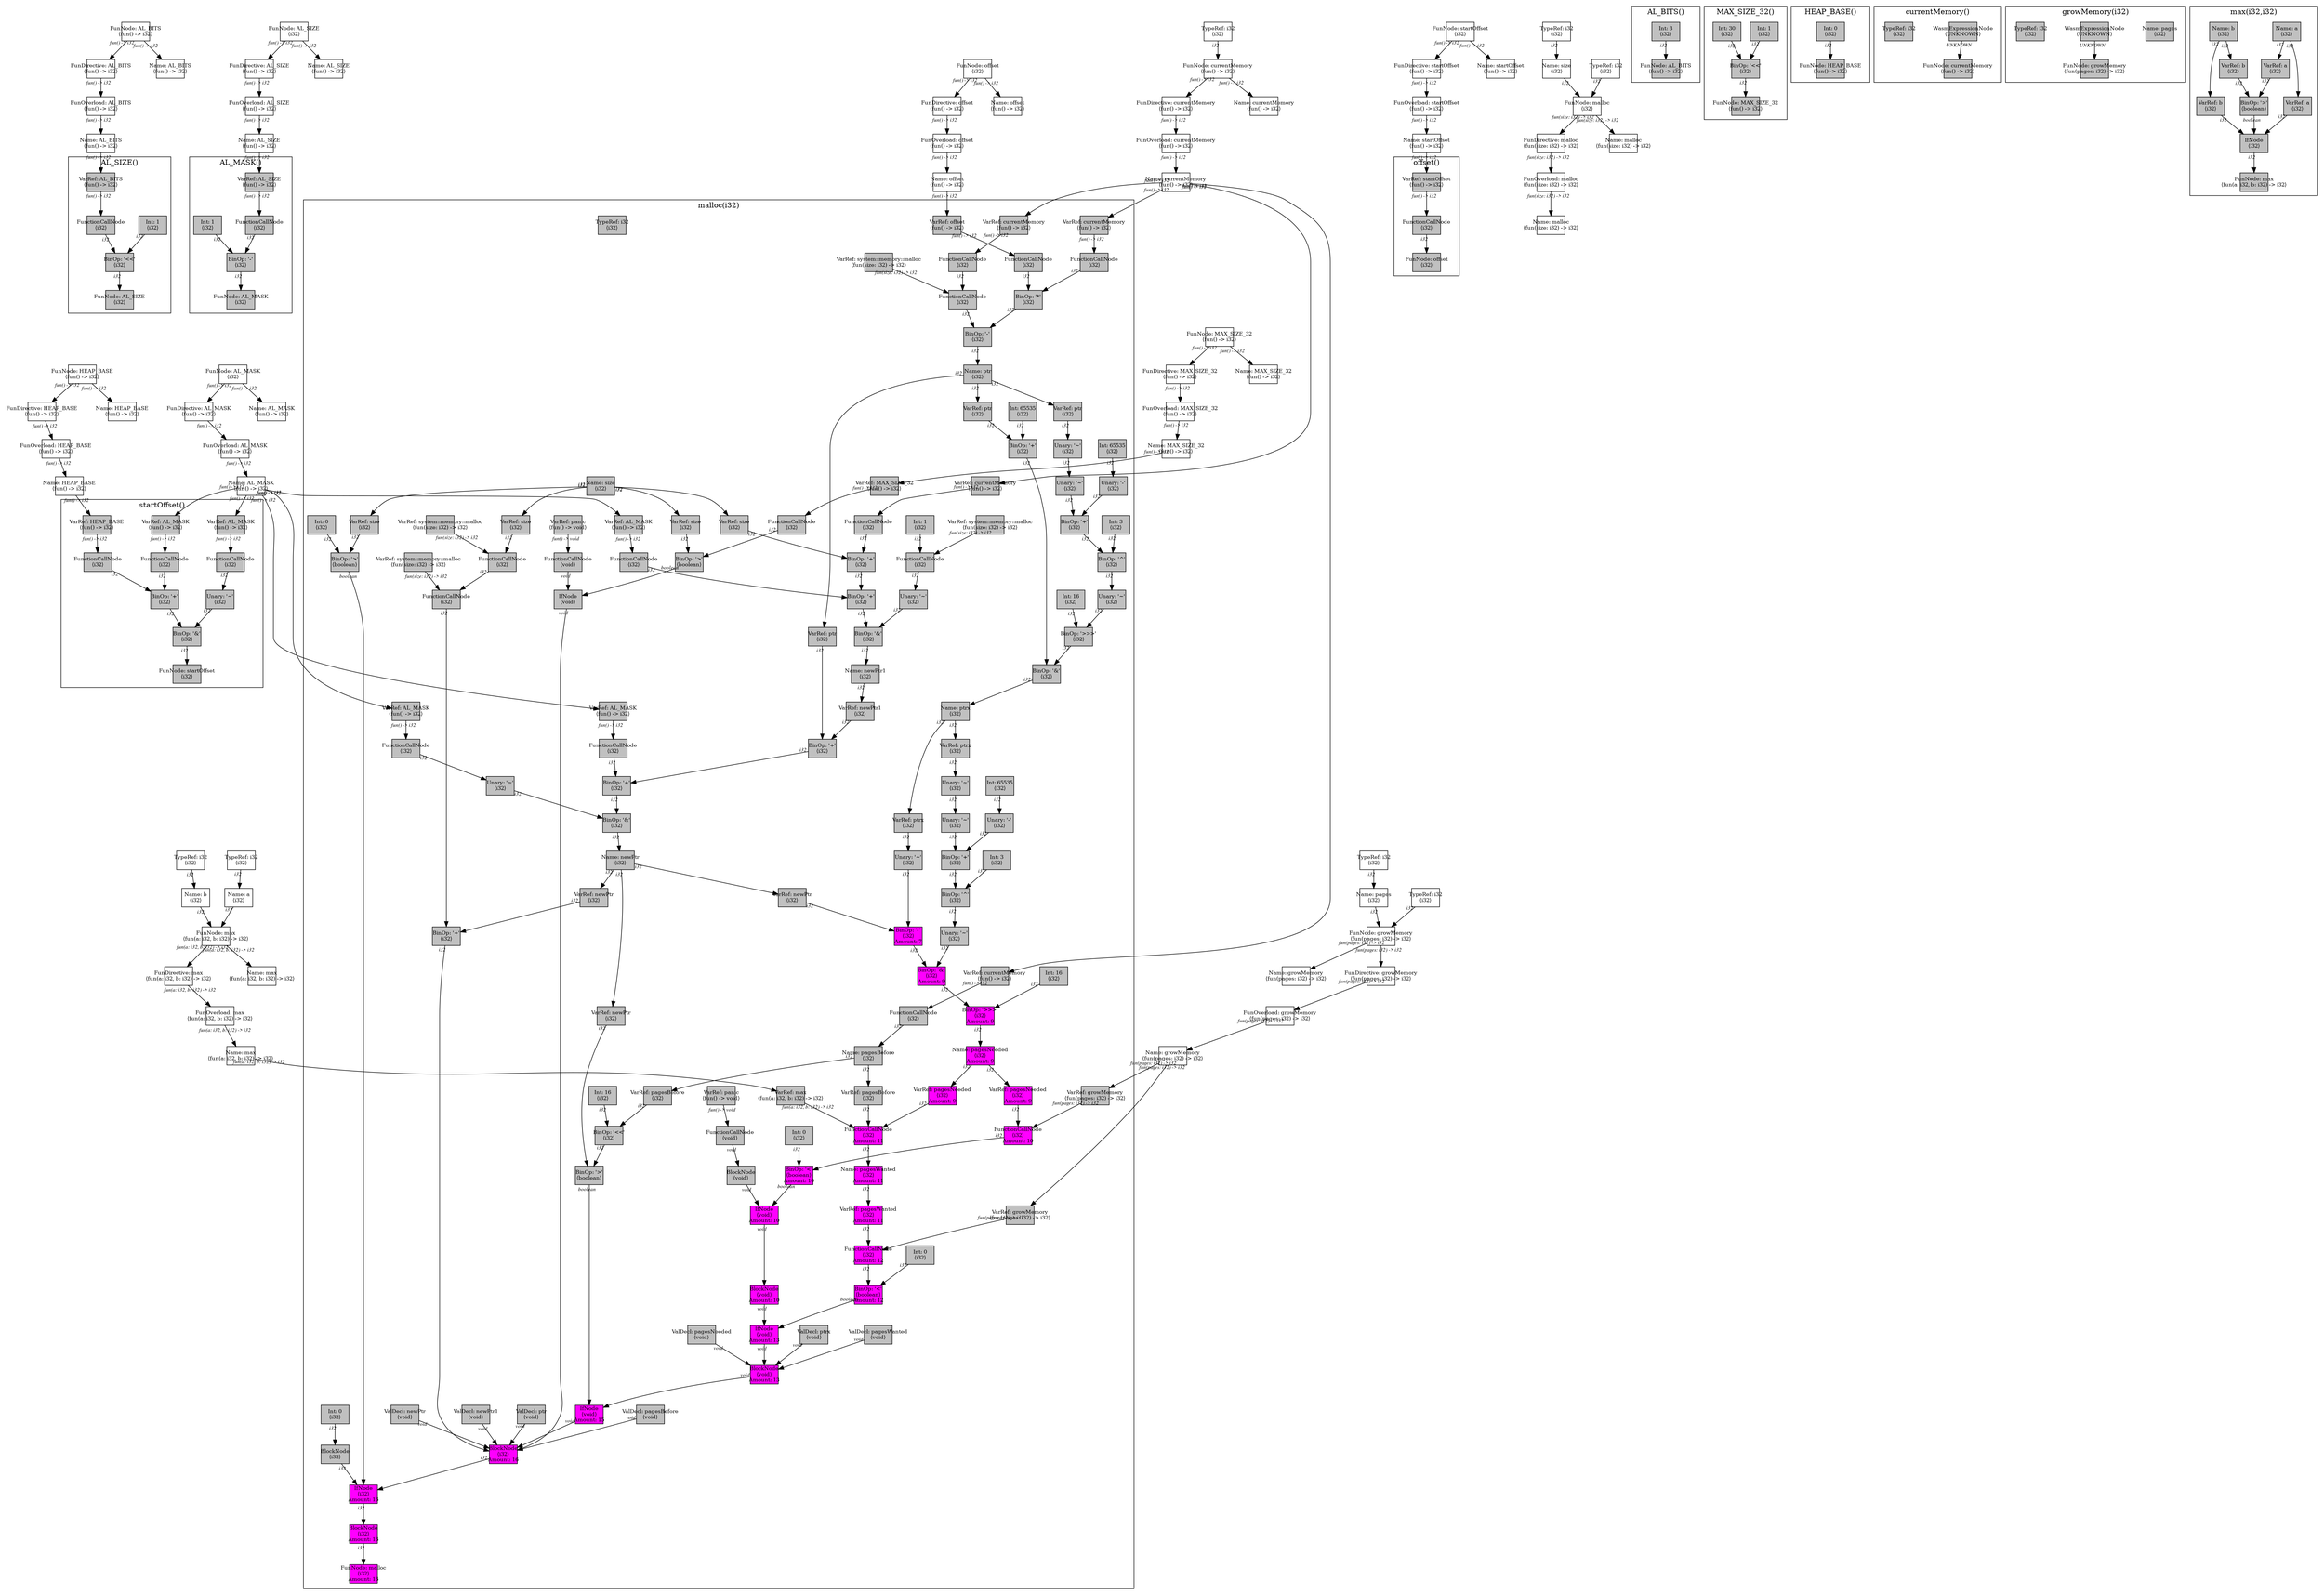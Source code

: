 digraph Document {
  node [shape=box,fixedsize=shape fontsize=10]
  1 [label="FunOverload: AL_BITS\n⟨fun() -> i32⟩", fillcolor=grey];
  2 [label="FunDirective: AL_BITS\n⟨fun() -> i32⟩", fillcolor=grey];
  3 [label="FunNode: AL_BITS\n⟨fun() -> i32⟩", fillcolor=grey];
  4 [label="Name: AL_BITS\n⟨fun() -> i32⟩", fillcolor=grey];
  5 [label="Name: AL_BITS\n⟨fun() -> i32⟩", fillcolor=grey];
  6 [label="FunOverload: AL_SIZE\n⟨fun() -> i32⟩", fillcolor=grey];
  7 [label="FunDirective: AL_SIZE\n⟨fun() -> i32⟩", fillcolor=grey];
  8 [label="FunNode: AL_SIZE\n⟨i32⟩", fillcolor=grey];
  9 [label="Name: AL_SIZE\n⟨fun() -> i32⟩", fillcolor=grey];
  10 [label="Name: AL_SIZE\n⟨fun() -> i32⟩", fillcolor=grey];
  11 [label="FunOverload: AL_MASK\n⟨fun() -> i32⟩", fillcolor=grey];
  12 [label="FunDirective: AL_MASK\n⟨fun() -> i32⟩", fillcolor=grey];
  13 [label="FunNode: AL_MASK\n⟨i32⟩", fillcolor=grey];
  14 [label="Name: AL_MASK\n⟨fun() -> i32⟩", fillcolor=grey];
  15 [label="Name: AL_MASK\n⟨fun() -> i32⟩", fillcolor=grey];
  16 [label="FunOverload: MAX_SIZE_32\n⟨fun() -> i32⟩", fillcolor=grey];
  17 [label="FunDirective: MAX_SIZE_32\n⟨fun() -> i32⟩", fillcolor=grey];
  18 [label="FunNode: MAX_SIZE_32\n⟨fun() -> i32⟩", fillcolor=grey];
  19 [label="Name: MAX_SIZE_32\n⟨fun() -> i32⟩", fillcolor=grey];
  20 [label="Name: MAX_SIZE_32\n⟨fun() -> i32⟩", fillcolor=grey];
  21 [label="FunOverload: HEAP_BASE\n⟨fun() -> i32⟩", fillcolor=grey];
  22 [label="FunDirective: HEAP_BASE\n⟨fun() -> i32⟩", fillcolor=grey];
  23 [label="FunNode: HEAP_BASE\n⟨fun() -> i32⟩", fillcolor=grey];
  24 [label="Name: HEAP_BASE\n⟨fun() -> i32⟩", fillcolor=grey];
  25 [label="Name: HEAP_BASE\n⟨fun() -> i32⟩", fillcolor=grey];
  26 [label="FunOverload: startOffset\n⟨fun() -> i32⟩", fillcolor=grey];
  27 [label="FunDirective: startOffset\n⟨fun() -> i32⟩", fillcolor=grey];
  28 [label="FunNode: startOffset\n⟨i32⟩", fillcolor=grey];
  29 [label="Name: startOffset\n⟨fun() -> i32⟩", fillcolor=grey];
  30 [label="Name: startOffset\n⟨fun() -> i32⟩", fillcolor=grey];
  31 [label="FunOverload: offset\n⟨fun() -> i32⟩", fillcolor=grey];
  32 [label="FunDirective: offset\n⟨fun() -> i32⟩", fillcolor=grey];
  33 [label="FunNode: offset\n⟨i32⟩", fillcolor=grey];
  34 [label="Name: offset\n⟨fun() -> i32⟩", fillcolor=grey];
  35 [label="Name: offset\n⟨fun() -> i32⟩", fillcolor=grey];
  36 [label="FunOverload: max\n⟨fun(a: i32, b: i32) -> i32⟩", fillcolor=grey];
  37 [label="FunDirective: max\n⟨fun(a: i32, b: i32) -> i32⟩", fillcolor=grey];
  38 [label="FunNode: max\n⟨fun(a: i32, b: i32) -> i32⟩", fillcolor=grey];
  39 [label="TypeRef: i32\n⟨i32⟩", fillcolor=grey];
  40 [label="Name: a\n⟨i32⟩", fillcolor=grey];
  41 [label="TypeRef: i32\n⟨i32⟩", fillcolor=grey];
  42 [label="Name: b\n⟨i32⟩", fillcolor=grey];
  43 [label="Name: max\n⟨fun(a: i32, b: i32) -> i32⟩", fillcolor=grey];
  44 [label="Name: max\n⟨fun(a: i32, b: i32) -> i32⟩", fillcolor=grey];
  45 [label="FunOverload: currentMemory\n⟨fun() -> i32⟩", fillcolor=grey];
  46 [label="FunDirective: currentMemory\n⟨fun() -> i32⟩", fillcolor=grey];
  47 [label="FunNode: currentMemory\n⟨fun() -> i32⟩", fillcolor=grey];
  48 [label="TypeRef: i32\n⟨i32⟩", fillcolor=grey];
  49 [label="Name: currentMemory\n⟨fun() -> i32⟩", fillcolor=grey];
  50 [label="Name: currentMemory\n⟨fun() -> i32⟩", fillcolor=grey];
  51 [label="FunOverload: growMemory\n⟨fun(pages: i32) -> i32⟩", fillcolor=grey];
  52 [label="FunDirective: growMemory\n⟨fun(pages: i32) -> i32⟩", fillcolor=grey];
  53 [label="FunNode: growMemory\n⟨fun(pages: i32) -> i32⟩", fillcolor=grey];
  54 [label="TypeRef: i32\n⟨i32⟩", fillcolor=grey];
  55 [label="Name: pages\n⟨i32⟩", fillcolor=grey];
  56 [label="TypeRef: i32\n⟨i32⟩", fillcolor=grey];
  57 [label="Name: growMemory\n⟨fun(pages: i32) -> i32⟩", fillcolor=grey];
  58 [label="Name: growMemory\n⟨fun(pages: i32) -> i32⟩", fillcolor=grey];
  59 [label="FunOverload: malloc\n⟨fun(size: i32) -> i32⟩", fillcolor=grey];
  60 [label="FunDirective: malloc\n⟨fun(size: i32) -> i32⟩", fillcolor=grey];
  61 [label="FunNode: malloc\n⟨i32⟩", fillcolor=grey];
  62 [label="TypeRef: i32\n⟨i32⟩", fillcolor=grey];
  63 [label="Name: size\n⟨i32⟩", fillcolor=grey];
  64 [label="TypeRef: i32\n⟨i32⟩", fillcolor=grey];
  65 [label="Name: malloc\n⟨fun(size: i32) -> i32⟩", fillcolor=grey];
  66 [label="Name: malloc\n⟨fun(size: i32) -> i32⟩", fillcolor=grey];
  subgraph cluster0 {
    node [style=filled, fillcolor=grey];
    67 [label="Int: 3\n⟨i32⟩", fillcolor=grey];
    68 [label="FunNode: AL_BITS\n⟨fun() -> i32⟩", fillcolor=grey];
    67 -> 68[taillabel="i32" labeldistance="1" fontname="times  italic" fontsize = 10 color="black" ];
  label = "AL_BITS()";
}
  subgraph cluster1 {
    node [style=filled, fillcolor=grey];
    69 [label="BinOp: '<<'\n⟨i32⟩", fillcolor=grey];
    70 [label="Int: 1\n⟨i32⟩", fillcolor=grey];
    71 [label="FunctionCallNode\n⟨i32⟩", fillcolor=grey];
    72 [label="VarRef: AL_BITS\n⟨fun() -> i32⟩", fillcolor=grey];
    73 [label="FunNode: AL_SIZE\n⟨i32⟩", fillcolor=grey];
    69 -> 73[taillabel="i32" labeldistance="1" fontname="times  italic" fontsize = 10 color="black" ];
    70 -> 69[taillabel="i32" labeldistance="1" fontname="times  italic" fontsize = 10 color="black" ];
    71 -> 69[taillabel="i32" labeldistance="1" fontname="times  italic" fontsize = 10 color="black" ];
    72 -> 71[taillabel="fun() -> i32" labeldistance="1" fontname="times  italic" fontsize = 10 color="black" ];
  label = "AL_SIZE()";
}
  subgraph cluster2 {
    node [style=filled, fillcolor=grey];
    74 [label="BinOp: '-'\n⟨i32⟩", fillcolor=grey];
    75 [label="FunctionCallNode\n⟨i32⟩", fillcolor=grey];
    76 [label="VarRef: AL_SIZE\n⟨fun() -> i32⟩", fillcolor=grey];
    77 [label="Int: 1\n⟨i32⟩", fillcolor=grey];
    78 [label="FunNode: AL_MASK\n⟨i32⟩", fillcolor=grey];
    74 -> 78[taillabel="i32" labeldistance="1" fontname="times  italic" fontsize = 10 color="black" ];
    75 -> 74[taillabel="i32" labeldistance="1" fontname="times  italic" fontsize = 10 color="black" ];
    76 -> 75[taillabel="fun() -> i32" labeldistance="1" fontname="times  italic" fontsize = 10 color="black" ];
    77 -> 74[taillabel="i32" labeldistance="1" fontname="times  italic" fontsize = 10 color="black" ];
  label = "AL_MASK()";
}
  subgraph cluster3 {
    node [style=filled, fillcolor=grey];
    79 [label="BinOp: '<<'\n⟨i32⟩", fillcolor=grey];
    80 [label="Int: 1\n⟨i32⟩", fillcolor=grey];
    81 [label="Int: 30\n⟨i32⟩", fillcolor=grey];
    82 [label="FunNode: MAX_SIZE_32\n⟨fun() -> i32⟩", fillcolor=grey];
    79 -> 82[taillabel="i32" labeldistance="1" fontname="times  italic" fontsize = 10 color="black" ];
    80 -> 79[taillabel="i32" labeldistance="1" fontname="times  italic" fontsize = 10 color="black" ];
    81 -> 79[taillabel="i32" labeldistance="1" fontname="times  italic" fontsize = 10 color="black" ];
  label = "MAX_SIZE_32()";
}
  subgraph cluster4 {
    node [style=filled, fillcolor=grey];
    83 [label="Int: 0\n⟨i32⟩", fillcolor=grey];
    84 [label="FunNode: HEAP_BASE\n⟨fun() -> i32⟩", fillcolor=grey];
    83 -> 84[taillabel="i32" labeldistance="1" fontname="times  italic" fontsize = 10 color="black" ];
  label = "HEAP_BASE()";
}
  subgraph cluster5 {
    node [style=filled, fillcolor=grey];
    85 [label="BinOp: '&'\n⟨i32⟩", fillcolor=grey];
    86 [label="BinOp: '+'\n⟨i32⟩", fillcolor=grey];
    87 [label="FunctionCallNode\n⟨i32⟩", fillcolor=grey];
    88 [label="VarRef: HEAP_BASE\n⟨fun() -> i32⟩", fillcolor=grey];
    89 [label="FunctionCallNode\n⟨i32⟩", fillcolor=grey];
    90 [label="VarRef: AL_MASK\n⟨fun() -> i32⟩", fillcolor=grey];
    91 [label="Unary: '~'\n⟨i32⟩", fillcolor=grey];
    92 [label="FunctionCallNode\n⟨i32⟩", fillcolor=grey];
    93 [label="VarRef: AL_MASK\n⟨fun() -> i32⟩", fillcolor=grey];
    94 [label="FunNode: startOffset\n⟨i32⟩", fillcolor=grey];
    85 -> 94[taillabel="i32" labeldistance="1" fontname="times  italic" fontsize = 10 color="black" ];
    86 -> 85[taillabel="i32" labeldistance="1" fontname="times  italic" fontsize = 10 color="black" ];
    87 -> 86[taillabel="i32" labeldistance="1" fontname="times  italic" fontsize = 10 color="black" ];
    88 -> 87[taillabel="fun() -> i32" labeldistance="1" fontname="times  italic" fontsize = 10 color="black" ];
    89 -> 86[taillabel="i32" labeldistance="1" fontname="times  italic" fontsize = 10 color="black" ];
    90 -> 89[taillabel="fun() -> i32" labeldistance="1" fontname="times  italic" fontsize = 10 color="black" ];
    91 -> 85[taillabel="i32" labeldistance="1" fontname="times  italic" fontsize = 10 color="black" ];
    92 -> 91[taillabel="i32" labeldistance="1" fontname="times  italic" fontsize = 10 color="black" ];
    93 -> 92[taillabel="fun() -> i32" labeldistance="1" fontname="times  italic" fontsize = 10 color="black" ];
  label = "startOffset()";
}
  subgraph cluster6 {
    node [style=filled, fillcolor=grey];
    95 [label="FunctionCallNode\n⟨i32⟩", fillcolor=grey];
    96 [label="VarRef: startOffset\n⟨fun() -> i32⟩", fillcolor=grey];
    97 [label="FunNode: offset\n⟨i32⟩", fillcolor=grey];
    95 -> 97[taillabel="i32" labeldistance="1" fontname="times  italic" fontsize = 10 color="black" ];
    96 -> 95[taillabel="fun() -> i32" labeldistance="1" fontname="times  italic" fontsize = 10 color="black" ];
  label = "offset()";
}
  subgraph cluster7 {
    node [style=filled, fillcolor=grey];
    98 [label="WasmExpressionNode\n⟨UNKNOWN⟩", fillcolor=grey];
    99 [label="FunNode: currentMemory\n⟨fun() -> i32⟩", fillcolor=grey];
    100 [label="TypeRef: i32\n⟨i32⟩", fillcolor=grey];
    98 -> 99[taillabel="UNKNOWN" labeldistance="1" fontname="times  italic" fontsize = 10 color="black" ];
  label = "currentMemory()";
}
  subgraph cluster8 {
    node [style=filled, fillcolor=grey];
    101 [label="Name: pages\n⟨i32⟩", fillcolor=grey];
    102 [label="WasmExpressionNode\n⟨UNKNOWN⟩", fillcolor=grey];
    103 [label="FunNode: growMemory\n⟨fun(pages: i32) -> i32⟩", fillcolor=grey];
    104 [label="TypeRef: i32\n⟨i32⟩", fillcolor=grey];
    102 -> 103[taillabel="UNKNOWN" labeldistance="1" fontname="times  italic" fontsize = 10 color="black" ];
  label = "growMemory(i32)";
}
  subgraph cluster9 {
    node [style=filled, fillcolor=grey];
    105 [label="Name: size\n⟨i32⟩", fillcolor=grey];
    106 [label="BlockNode\n⟨i32⟩
Amount: 16", fillcolor=magenta];
    107 [label="IfNode\n⟨i32⟩
Amount: 16", fillcolor=magenta];
    108 [label="BlockNode\n⟨i32⟩
Amount: 16", fillcolor=magenta];
    109 [label="IfNode\n⟨void⟩", fillcolor=grey];
    110 [label="FunctionCallNode\n⟨void⟩", fillcolor=grey];
    111 [label="VarRef: panic\n⟨fun() -> void⟩", fillcolor=grey];
    112 [label="BinOp: '>'\n⟨boolean⟩", fillcolor=grey];
    113 [label="VarRef: size\n⟨i32⟩", fillcolor=grey];
    114 [label="FunctionCallNode\n⟨i32⟩", fillcolor=grey];
    115 [label="VarRef: MAX_SIZE_32\n⟨fun() -> i32⟩", fillcolor=grey];
    116 [label="ValDecl: ptr\n⟨void⟩", fillcolor=grey];
    117 [label="Name: ptr\n⟨i32⟩", fillcolor=grey];
    118 [label="BinOp: '-'\n⟨i32⟩", fillcolor=grey];
    119 [label="BinOp: '*'\n⟨i32⟩", fillcolor=grey];
    120 [label="FunctionCallNode\n⟨i32⟩", fillcolor=grey];
    121 [label="VarRef: offset\n⟨fun() -> i32⟩", fillcolor=grey];
    122 [label="FunctionCallNode\n⟨i32⟩", fillcolor=grey];
    123 [label="VarRef: currentMemory\n⟨fun() -> i32⟩", fillcolor=grey];
    124 [label="FunctionCallNode\n⟨i32⟩", fillcolor=grey];
    125 [label="VarRef: system::memory::malloc\n⟨fun(size: i32) -> i32⟩", fillcolor=grey];
    126 [label="FunctionCallNode\n⟨i32⟩", fillcolor=grey];
    127 [label="VarRef: currentMemory\n⟨fun() -> i32⟩", fillcolor=grey];
    128 [label="ValDecl: newPtr1\n⟨void⟩", fillcolor=grey];
    129 [label="Name: newPtr1\n⟨i32⟩", fillcolor=grey];
    130 [label="BinOp: '&'\n⟨i32⟩", fillcolor=grey];
    131 [label="BinOp: '+'\n⟨i32⟩", fillcolor=grey];
    132 [label="BinOp: '+'\n⟨i32⟩", fillcolor=grey];
    133 [label="FunctionCallNode\n⟨i32⟩", fillcolor=grey];
    134 [label="VarRef: currentMemory\n⟨fun() -> i32⟩", fillcolor=grey];
    135 [label="VarRef: size\n⟨i32⟩", fillcolor=grey];
    136 [label="FunctionCallNode\n⟨i32⟩", fillcolor=grey];
    137 [label="VarRef: AL_MASK\n⟨fun() -> i32⟩", fillcolor=grey];
    138 [label="Unary: '~'\n⟨i32⟩", fillcolor=grey];
    139 [label="FunctionCallNode\n⟨i32⟩", fillcolor=grey];
    140 [label="VarRef: system::memory::malloc\n⟨fun(size: i32) -> i32⟩", fillcolor=grey];
    141 [label="Int: 1\n⟨i32⟩", fillcolor=grey];
    142 [label="ValDecl: newPtr\n⟨void⟩", fillcolor=grey];
    143 [label="Name: newPtr\n⟨i32⟩", fillcolor=grey];
    144 [label="BinOp: '&'\n⟨i32⟩", fillcolor=grey];
    145 [label="BinOp: '+'\n⟨i32⟩", fillcolor=grey];
    146 [label="BinOp: '+'\n⟨i32⟩", fillcolor=grey];
    147 [label="VarRef: ptr\n⟨i32⟩", fillcolor=grey];
    148 [label="VarRef: newPtr1\n⟨i32⟩", fillcolor=grey];
    149 [label="FunctionCallNode\n⟨i32⟩", fillcolor=grey];
    150 [label="VarRef: AL_MASK\n⟨fun() -> i32⟩", fillcolor=grey];
    151 [label="Unary: '~'\n⟨i32⟩", fillcolor=grey];
    152 [label="FunctionCallNode\n⟨i32⟩", fillcolor=grey];
    153 [label="VarRef: AL_MASK\n⟨fun() -> i32⟩", fillcolor=grey];
    154 [label="ValDecl: pagesBefore\n⟨void⟩", fillcolor=grey];
    155 [label="Name: pagesBefore\n⟨i32⟩", fillcolor=grey];
    156 [label="FunctionCallNode\n⟨i32⟩", fillcolor=grey];
    157 [label="VarRef: currentMemory\n⟨fun() -> i32⟩", fillcolor=grey];
    158 [label="IfNode\n⟨void⟩
Amount: 15", fillcolor=magenta];
    159 [label="BlockNode\n⟨void⟩
Amount: 13", fillcolor=magenta];
    160 [label="ValDecl: ptrx\n⟨void⟩", fillcolor=grey];
    161 [label="Name: ptrx\n⟨i32⟩", fillcolor=grey];
    162 [label="BinOp: '&'\n⟨i32⟩", fillcolor=grey];
    163 [label="BinOp: '+'\n⟨i32⟩", fillcolor=grey];
    164 [label="VarRef: ptr\n⟨i32⟩", fillcolor=grey];
    165 [label="Int: 65535\n⟨i32⟩", fillcolor=grey];
    166 [label="BinOp: '>>>'\n⟨i32⟩", fillcolor=grey];
    167 [label="Unary: '~'\n⟨i32⟩", fillcolor=grey];
    168 [label="BinOp: '^'\n⟨i32⟩", fillcolor=grey];
    169 [label="Int: 3\n⟨i32⟩", fillcolor=grey];
    170 [label="BinOp: '+'\n⟨i32⟩", fillcolor=grey];
    171 [label="Unary: '-'\n⟨i32⟩", fillcolor=grey];
    172 [label="Int: 65535\n⟨i32⟩", fillcolor=grey];
    173 [label="Unary: '~'\n⟨i32⟩", fillcolor=grey];
    174 [label="Unary: '~'\n⟨i32⟩", fillcolor=grey];
    175 [label="VarRef: ptr\n⟨i32⟩", fillcolor=grey];
    176 [label="Int: 16\n⟨i32⟩", fillcolor=grey];
    177 [label="ValDecl: pagesNeeded\n⟨void⟩", fillcolor=grey];
    178 [label="Name: pagesNeeded\n⟨i32⟩
Amount: 9", fillcolor=magenta];
    179 [label="BinOp: '>>>'\n⟨i32⟩
Amount: 9", fillcolor=magenta];
    180 [label="BinOp: '&'\n⟨i32⟩
Amount: 9", fillcolor=magenta];
    181 [label="BinOp: '-'\n⟨i32⟩
Amount: 7", fillcolor=magenta];
    182 [label="VarRef: newPtr\n⟨i32⟩", fillcolor=grey];
    183 [label="Unary: '~'\n⟨i32⟩", fillcolor=grey];
    184 [label="VarRef: ptrx\n⟨i32⟩", fillcolor=grey];
    185 [label="Unary: '~'\n⟨i32⟩", fillcolor=grey];
    186 [label="BinOp: '^'\n⟨i32⟩", fillcolor=grey];
    187 [label="Int: 3\n⟨i32⟩", fillcolor=grey];
    188 [label="BinOp: '+'\n⟨i32⟩", fillcolor=grey];
    189 [label="Unary: '-'\n⟨i32⟩", fillcolor=grey];
    190 [label="Int: 65535\n⟨i32⟩", fillcolor=grey];
    191 [label="Unary: '~'\n⟨i32⟩", fillcolor=grey];
    192 [label="Unary: '~'\n⟨i32⟩", fillcolor=grey];
    193 [label="VarRef: ptrx\n⟨i32⟩", fillcolor=grey];
    194 [label="Int: 16\n⟨i32⟩", fillcolor=grey];
    195 [label="ValDecl: pagesWanted\n⟨void⟩", fillcolor=grey];
    196 [label="Name: pagesWanted\n⟨i32⟩
Amount: 11", fillcolor=magenta];
    197 [label="FunctionCallNode\n⟨i32⟩
Amount: 11", fillcolor=magenta];
    198 [label="VarRef: max\n⟨fun(a: i32, b: i32) -> i32⟩", fillcolor=grey];
    199 [label="VarRef: pagesBefore\n⟨i32⟩", fillcolor=grey];
    200 [label="VarRef: pagesNeeded\n⟨i32⟩
Amount: 9", fillcolor=magenta];
    201 [label="IfNode\n⟨void⟩
Amount: 13", fillcolor=magenta];
    202 [label="BlockNode\n⟨void⟩
Amount: 10", fillcolor=magenta];
    203 [label="IfNode\n⟨void⟩
Amount: 10", fillcolor=magenta];
    204 [label="BlockNode\n⟨void⟩", fillcolor=grey];
    205 [label="FunctionCallNode\n⟨void⟩", fillcolor=grey];
    206 [label="VarRef: panic\n⟨fun() -> void⟩", fillcolor=grey];
    207 [label="BinOp: '<'\n⟨boolean⟩
Amount: 10", fillcolor=magenta];
    208 [label="FunctionCallNode\n⟨i32⟩
Amount: 10", fillcolor=magenta];
    209 [label="VarRef: growMemory\n⟨fun(pages: i32) -> i32⟩", fillcolor=grey];
    210 [label="VarRef: pagesNeeded\n⟨i32⟩
Amount: 9", fillcolor=magenta];
    211 [label="Int: 0\n⟨i32⟩", fillcolor=grey];
    212 [label="BinOp: '<'\n⟨boolean⟩
Amount: 12", fillcolor=magenta];
    213 [label="FunctionCallNode\n⟨i32⟩
Amount: 12", fillcolor=magenta];
    214 [label="VarRef: growMemory\n⟨fun(pages: i32) -> i32⟩", fillcolor=grey];
    215 [label="VarRef: pagesWanted\n⟨i32⟩
Amount: 11", fillcolor=magenta];
    216 [label="Int: 0\n⟨i32⟩", fillcolor=grey];
    217 [label="BinOp: '>'\n⟨boolean⟩", fillcolor=grey];
    218 [label="VarRef: newPtr\n⟨i32⟩", fillcolor=grey];
    219 [label="BinOp: '<<'\n⟨i32⟩", fillcolor=grey];
    220 [label="VarRef: pagesBefore\n⟨i32⟩", fillcolor=grey];
    221 [label="Int: 16\n⟨i32⟩", fillcolor=grey];
    222 [label="BinOp: '+'\n⟨i32⟩", fillcolor=grey];
    223 [label="VarRef: newPtr\n⟨i32⟩", fillcolor=grey];
    224 [label="FunctionCallNode\n⟨i32⟩", fillcolor=grey];
    225 [label="VarRef: system::memory::malloc\n⟨fun(size: i32) -> i32⟩", fillcolor=grey];
    226 [label="FunctionCallNode\n⟨i32⟩", fillcolor=grey];
    227 [label="VarRef: system::memory::malloc\n⟨fun(size: i32) -> i32⟩", fillcolor=grey];
    228 [label="VarRef: size\n⟨i32⟩", fillcolor=grey];
    229 [label="BinOp: '>'\n⟨boolean⟩", fillcolor=grey];
    230 [label="VarRef: size\n⟨i32⟩", fillcolor=grey];
    231 [label="Int: 0\n⟨i32⟩", fillcolor=grey];
    232 [label="BlockNode\n⟨i32⟩", fillcolor=grey];
    233 [label="Int: 0\n⟨i32⟩", fillcolor=grey];
    234 [label="FunNode: malloc\n⟨i32⟩
Amount: 16", fillcolor=magenta];
    235 [label="TypeRef: i32\n⟨i32⟩", fillcolor=grey];
    105 -> 113[taillabel="i32" labeldistance="1" fontname="times  italic" fontsize = 10 color="black" ];
    105 -> 135[taillabel="i32" labeldistance="1" fontname="times  italic" fontsize = 10 color="black" ];
    105 -> 228[taillabel="i32" labeldistance="1" fontname="times  italic" fontsize = 10 color="black" ];
    105 -> 230[taillabel="i32" labeldistance="1" fontname="times  italic" fontsize = 10 color="black" ];
    106 -> 234[taillabel="i32" labeldistance="1" fontname="times  italic" fontsize = 10 color="black" ];
    107 -> 106[taillabel="i32" labeldistance="1" fontname="times  italic" fontsize = 10 color="black" ];
    108 -> 107[taillabel="i32" labeldistance="1" fontname="times  italic" fontsize = 10 color="black" ];
    109 -> 108[taillabel="void" labeldistance="1" fontname="times  italic" fontsize = 10 color="black" ];
    110 -> 109[taillabel="void" labeldistance="1" fontname="times  italic" fontsize = 10 color="black" ];
    111 -> 110[taillabel="fun() -> void" labeldistance="1" fontname="times  italic" fontsize = 10 color="black" ];
    112 -> 109[taillabel="boolean" labeldistance="1" fontname="times  italic" fontsize = 10 color="black" ];
    113 -> 112[taillabel="i32" labeldistance="1" fontname="times  italic" fontsize = 10 color="black" ];
    114 -> 112[taillabel="i32" labeldistance="1" fontname="times  italic" fontsize = 10 color="black" ];
    115 -> 114[taillabel="fun() -> i32" labeldistance="1" fontname="times  italic" fontsize = 10 color="black" ];
    116 -> 108[taillabel="void" labeldistance="1" fontname="times  italic" fontsize = 10 color="black" ];
    117 -> 147[taillabel="i32" labeldistance="1" fontname="times  italic" fontsize = 10 color="black" ];
    117 -> 164[taillabel="i32" labeldistance="1" fontname="times  italic" fontsize = 10 color="black" ];
    117 -> 175[taillabel="i32" labeldistance="1" fontname="times  italic" fontsize = 10 color="black" ];
    118 -> 117[taillabel="i32" labeldistance="1" fontname="times  italic" fontsize = 10 color="black" ];
    119 -> 118[taillabel="i32" labeldistance="1" fontname="times  italic" fontsize = 10 color="black" ];
    120 -> 119[taillabel="i32" labeldistance="1" fontname="times  italic" fontsize = 10 color="black" ];
    121 -> 120[taillabel="fun() -> i32" labeldistance="1" fontname="times  italic" fontsize = 10 color="black" ];
    122 -> 119[taillabel="i32" labeldistance="1" fontname="times  italic" fontsize = 10 color="black" ];
    123 -> 122[taillabel="fun() -> i32" labeldistance="1" fontname="times  italic" fontsize = 10 color="black" ];
    124 -> 118[taillabel="i32" labeldistance="1" fontname="times  italic" fontsize = 10 color="black" ];
    125 -> 124[taillabel="fun(size: i32) -> i32" labeldistance="1" fontname="times  italic" fontsize = 10 color="black" ];
    126 -> 124[taillabel="i32" labeldistance="1" fontname="times  italic" fontsize = 10 color="black" ];
    127 -> 126[taillabel="fun() -> i32" labeldistance="1" fontname="times  italic" fontsize = 10 color="black" ];
    128 -> 108[taillabel="void" labeldistance="1" fontname="times  italic" fontsize = 10 color="black" ];
    129 -> 148[taillabel="i32" labeldistance="1" fontname="times  italic" fontsize = 10 color="black" ];
    130 -> 129[taillabel="i32" labeldistance="1" fontname="times  italic" fontsize = 10 color="black" ];
    131 -> 130[taillabel="i32" labeldistance="1" fontname="times  italic" fontsize = 10 color="black" ];
    132 -> 131[taillabel="i32" labeldistance="1" fontname="times  italic" fontsize = 10 color="black" ];
    133 -> 132[taillabel="i32" labeldistance="1" fontname="times  italic" fontsize = 10 color="black" ];
    134 -> 133[taillabel="fun() -> i32" labeldistance="1" fontname="times  italic" fontsize = 10 color="black" ];
    135 -> 132[taillabel="i32" labeldistance="1" fontname="times  italic" fontsize = 10 color="black" ];
    136 -> 131[taillabel="i32" labeldistance="1" fontname="times  italic" fontsize = 10 color="black" ];
    137 -> 136[taillabel="fun() -> i32" labeldistance="1" fontname="times  italic" fontsize = 10 color="black" ];
    138 -> 130[taillabel="i32" labeldistance="1" fontname="times  italic" fontsize = 10 color="black" ];
    139 -> 138[taillabel="i32" labeldistance="1" fontname="times  italic" fontsize = 10 color="black" ];
    140 -> 139[taillabel="fun(size: i32) -> i32" labeldistance="1" fontname="times  italic" fontsize = 10 color="black" ];
    141 -> 139[taillabel="i32" labeldistance="1" fontname="times  italic" fontsize = 10 color="black" ];
    142 -> 108[taillabel="void" labeldistance="1" fontname="times  italic" fontsize = 10 color="black" ];
    143 -> 182[taillabel="i32" labeldistance="1" fontname="times  italic" fontsize = 10 color="black" ];
    143 -> 218[taillabel="i32" labeldistance="1" fontname="times  italic" fontsize = 10 color="black" ];
    143 -> 223[taillabel="i32" labeldistance="1" fontname="times  italic" fontsize = 10 color="black" ];
    144 -> 143[taillabel="i32" labeldistance="1" fontname="times  italic" fontsize = 10 color="black" ];
    145 -> 144[taillabel="i32" labeldistance="1" fontname="times  italic" fontsize = 10 color="black" ];
    146 -> 145[taillabel="i32" labeldistance="1" fontname="times  italic" fontsize = 10 color="black" ];
    147 -> 146[taillabel="i32" labeldistance="1" fontname="times  italic" fontsize = 10 color="black" ];
    148 -> 146[taillabel="i32" labeldistance="1" fontname="times  italic" fontsize = 10 color="black" ];
    149 -> 145[taillabel="i32" labeldistance="1" fontname="times  italic" fontsize = 10 color="black" ];
    150 -> 149[taillabel="fun() -> i32" labeldistance="1" fontname="times  italic" fontsize = 10 color="black" ];
    151 -> 144[taillabel="i32" labeldistance="1" fontname="times  italic" fontsize = 10 color="black" ];
    152 -> 151[taillabel="i32" labeldistance="1" fontname="times  italic" fontsize = 10 color="black" ];
    153 -> 152[taillabel="fun() -> i32" labeldistance="1" fontname="times  italic" fontsize = 10 color="black" ];
    154 -> 108[taillabel="void" labeldistance="1" fontname="times  italic" fontsize = 10 color="black" ];
    155 -> 199[taillabel="i32" labeldistance="1" fontname="times  italic" fontsize = 10 color="black" ];
    155 -> 220[taillabel="i32" labeldistance="1" fontname="times  italic" fontsize = 10 color="black" ];
    156 -> 155[taillabel="i32" labeldistance="1" fontname="times  italic" fontsize = 10 color="black" ];
    157 -> 156[taillabel="fun() -> i32" labeldistance="1" fontname="times  italic" fontsize = 10 color="black" ];
    158 -> 108[taillabel="void" labeldistance="1" fontname="times  italic" fontsize = 10 color="black" ];
    159 -> 158[taillabel="void" labeldistance="1" fontname="times  italic" fontsize = 10 color="black" ];
    160 -> 159[taillabel="void" labeldistance="1" fontname="times  italic" fontsize = 10 color="black" ];
    161 -> 184[taillabel="i32" labeldistance="1" fontname="times  italic" fontsize = 10 color="black" ];
    161 -> 193[taillabel="i32" labeldistance="1" fontname="times  italic" fontsize = 10 color="black" ];
    162 -> 161[taillabel="i32" labeldistance="1" fontname="times  italic" fontsize = 10 color="black" ];
    163 -> 162[taillabel="i32" labeldistance="1" fontname="times  italic" fontsize = 10 color="black" ];
    164 -> 163[taillabel="i32" labeldistance="1" fontname="times  italic" fontsize = 10 color="black" ];
    165 -> 163[taillabel="i32" labeldistance="1" fontname="times  italic" fontsize = 10 color="black" ];
    166 -> 162[taillabel="i32" labeldistance="1" fontname="times  italic" fontsize = 10 color="black" ];
    167 -> 166[taillabel="i32" labeldistance="1" fontname="times  italic" fontsize = 10 color="black" ];
    168 -> 167[taillabel="i32" labeldistance="1" fontname="times  italic" fontsize = 10 color="black" ];
    169 -> 168[taillabel="i32" labeldistance="1" fontname="times  italic" fontsize = 10 color="black" ];
    170 -> 168[taillabel="i32" labeldistance="1" fontname="times  italic" fontsize = 10 color="black" ];
    171 -> 170[taillabel="i32" labeldistance="1" fontname="times  italic" fontsize = 10 color="black" ];
    172 -> 171[taillabel="i32" labeldistance="1" fontname="times  italic" fontsize = 10 color="black" ];
    173 -> 170[taillabel="i32" labeldistance="1" fontname="times  italic" fontsize = 10 color="black" ];
    174 -> 173[taillabel="i32" labeldistance="1" fontname="times  italic" fontsize = 10 color="black" ];
    175 -> 174[taillabel="i32" labeldistance="1" fontname="times  italic" fontsize = 10 color="black" ];
    176 -> 166[taillabel="i32" labeldistance="1" fontname="times  italic" fontsize = 10 color="black" ];
    177 -> 159[taillabel="void" labeldistance="1" fontname="times  italic" fontsize = 10 color="black" ];
    178 -> 200[taillabel="i32" labeldistance="1" fontname="times  italic" fontsize = 10 color="black" ];
    178 -> 210[taillabel="i32" labeldistance="1" fontname="times  italic" fontsize = 10 color="black" ];
    179 -> 178[taillabel="i32" labeldistance="1" fontname="times  italic" fontsize = 10 color="black" ];
    180 -> 179[taillabel="i32" labeldistance="1" fontname="times  italic" fontsize = 10 color="black" ];
    181 -> 180[taillabel="i32" labeldistance="1" fontname="times  italic" fontsize = 10 color="black" ];
    182 -> 181[taillabel="i32" labeldistance="1" fontname="times  italic" fontsize = 10 color="black" ];
    183 -> 181[taillabel="i32" labeldistance="1" fontname="times  italic" fontsize = 10 color="black" ];
    184 -> 183[taillabel="i32" labeldistance="1" fontname="times  italic" fontsize = 10 color="black" ];
    185 -> 180[taillabel="i32" labeldistance="1" fontname="times  italic" fontsize = 10 color="black" ];
    186 -> 185[taillabel="i32" labeldistance="1" fontname="times  italic" fontsize = 10 color="black" ];
    187 -> 186[taillabel="i32" labeldistance="1" fontname="times  italic" fontsize = 10 color="black" ];
    188 -> 186[taillabel="i32" labeldistance="1" fontname="times  italic" fontsize = 10 color="black" ];
    189 -> 188[taillabel="i32" labeldistance="1" fontname="times  italic" fontsize = 10 color="black" ];
    190 -> 189[taillabel="i32" labeldistance="1" fontname="times  italic" fontsize = 10 color="black" ];
    191 -> 188[taillabel="i32" labeldistance="1" fontname="times  italic" fontsize = 10 color="black" ];
    192 -> 191[taillabel="i32" labeldistance="1" fontname="times  italic" fontsize = 10 color="black" ];
    193 -> 192[taillabel="i32" labeldistance="1" fontname="times  italic" fontsize = 10 color="black" ];
    194 -> 179[taillabel="i32" labeldistance="1" fontname="times  italic" fontsize = 10 color="black" ];
    195 -> 159[taillabel="void" labeldistance="1" fontname="times  italic" fontsize = 10 color="black" ];
    196 -> 215[taillabel="i32" labeldistance="1" fontname="times  italic" fontsize = 10 color="black" ];
    197 -> 196[taillabel="i32" labeldistance="1" fontname="times  italic" fontsize = 10 color="black" ];
    198 -> 197[taillabel="fun(a: i32, b: i32) -> i32" labeldistance="1" fontname="times  italic" fontsize = 10 color="black" ];
    199 -> 197[taillabel="i32" labeldistance="1" fontname="times  italic" fontsize = 10 color="black" ];
    200 -> 197[taillabel="i32" labeldistance="1" fontname="times  italic" fontsize = 10 color="black" ];
    201 -> 159[taillabel="void" labeldistance="1" fontname="times  italic" fontsize = 10 color="black" ];
    202 -> 201[taillabel="void" labeldistance="1" fontname="times  italic" fontsize = 10 color="black" ];
    203 -> 202[taillabel="void" labeldistance="1" fontname="times  italic" fontsize = 10 color="black" ];
    204 -> 203[taillabel="void" labeldistance="1" fontname="times  italic" fontsize = 10 color="black" ];
    205 -> 204[taillabel="void" labeldistance="1" fontname="times  italic" fontsize = 10 color="black" ];
    206 -> 205[taillabel="fun() -> void" labeldistance="1" fontname="times  italic" fontsize = 10 color="black" ];
    207 -> 203[taillabel="boolean" labeldistance="1" fontname="times  italic" fontsize = 10 color="black" ];
    208 -> 207[taillabel="i32" labeldistance="1" fontname="times  italic" fontsize = 10 color="black" ];
    209 -> 208[taillabel="fun(pages: i32) -> i32" labeldistance="1" fontname="times  italic" fontsize = 10 color="black" ];
    210 -> 208[taillabel="i32" labeldistance="1" fontname="times  italic" fontsize = 10 color="black" ];
    211 -> 207[taillabel="i32" labeldistance="1" fontname="times  italic" fontsize = 10 color="black" ];
    212 -> 201[taillabel="boolean" labeldistance="1" fontname="times  italic" fontsize = 10 color="black" ];
    213 -> 212[taillabel="i32" labeldistance="1" fontname="times  italic" fontsize = 10 color="black" ];
    214 -> 213[taillabel="fun(pages: i32) -> i32" labeldistance="1" fontname="times  italic" fontsize = 10 color="black" ];
    215 -> 213[taillabel="i32" labeldistance="1" fontname="times  italic" fontsize = 10 color="black" ];
    216 -> 212[taillabel="i32" labeldistance="1" fontname="times  italic" fontsize = 10 color="black" ];
    217 -> 158[taillabel="boolean" labeldistance="1" fontname="times  italic" fontsize = 10 color="black" ];
    218 -> 217[taillabel="i32" labeldistance="1" fontname="times  italic" fontsize = 10 color="black" ];
    219 -> 217[taillabel="i32" labeldistance="1" fontname="times  italic" fontsize = 10 color="black" ];
    220 -> 219[taillabel="i32" labeldistance="1" fontname="times  italic" fontsize = 10 color="black" ];
    221 -> 219[taillabel="i32" labeldistance="1" fontname="times  italic" fontsize = 10 color="black" ];
    222 -> 108[taillabel="i32" labeldistance="1" fontname="times  italic" fontsize = 10 color="black" ];
    223 -> 222[taillabel="i32" labeldistance="1" fontname="times  italic" fontsize = 10 color="black" ];
    224 -> 222[taillabel="i32" labeldistance="1" fontname="times  italic" fontsize = 10 color="black" ];
    225 -> 224[taillabel="fun(size: i32) -> i32" labeldistance="1" fontname="times  italic" fontsize = 10 color="black" ];
    226 -> 224[taillabel="i32" labeldistance="1" fontname="times  italic" fontsize = 10 color="black" ];
    227 -> 226[taillabel="fun(size: i32) -> i32" labeldistance="1" fontname="times  italic" fontsize = 10 color="black" ];
    228 -> 226[taillabel="i32" labeldistance="1" fontname="times  italic" fontsize = 10 color="black" ];
    229 -> 107[taillabel="boolean" labeldistance="1" fontname="times  italic" fontsize = 10 color="black" ];
    230 -> 229[taillabel="i32" labeldistance="1" fontname="times  italic" fontsize = 10 color="black" ];
    231 -> 229[taillabel="i32" labeldistance="1" fontname="times  italic" fontsize = 10 color="black" ];
    232 -> 107[taillabel="i32" labeldistance="1" fontname="times  italic" fontsize = 10 color="black" ];
    233 -> 232[taillabel="i32" labeldistance="1" fontname="times  italic" fontsize = 10 color="black" ];
  label = "malloc(i32)";
}
  subgraph cluster10 {
    node [style=filled, fillcolor=grey];
    236 [label="Name: a\n⟨i32⟩", fillcolor=grey];
    237 [label="Name: b\n⟨i32⟩", fillcolor=grey];
    238 [label="IfNode\n⟨i32⟩", fillcolor=grey];
    239 [label="VarRef: a\n⟨i32⟩", fillcolor=grey];
    240 [label="BinOp: '>'\n⟨boolean⟩", fillcolor=grey];
    241 [label="VarRef: a\n⟨i32⟩", fillcolor=grey];
    242 [label="VarRef: b\n⟨i32⟩", fillcolor=grey];
    243 [label="VarRef: b\n⟨i32⟩", fillcolor=grey];
    244 [label="FunNode: max\n⟨fun(a: i32, b: i32) -> i32⟩", fillcolor=grey];
    236 -> 239[taillabel="i32" labeldistance="1" fontname="times  italic" fontsize = 10 color="black" ];
    236 -> 241[taillabel="i32" labeldistance="1" fontname="times  italic" fontsize = 10 color="black" ];
    237 -> 242[taillabel="i32" labeldistance="1" fontname="times  italic" fontsize = 10 color="black" ];
    237 -> 243[taillabel="i32" labeldistance="1" fontname="times  italic" fontsize = 10 color="black" ];
    238 -> 244[taillabel="i32" labeldistance="1" fontname="times  italic" fontsize = 10 color="black" ];
    239 -> 238[taillabel="i32" labeldistance="1" fontname="times  italic" fontsize = 10 color="black" ];
    240 -> 238[taillabel="boolean" labeldistance="1" fontname="times  italic" fontsize = 10 color="black" ];
    241 -> 240[taillabel="i32" labeldistance="1" fontname="times  italic" fontsize = 10 color="black" ];
    242 -> 240[taillabel="i32" labeldistance="1" fontname="times  italic" fontsize = 10 color="black" ];
    243 -> 238[taillabel="i32" labeldistance="1" fontname="times  italic" fontsize = 10 color="black" ];
  label = "max(i32,i32)";
}
  1 -> 5[taillabel="fun() -> i32" labeldistance="1" fontname="times  italic" fontsize = 10 color="black" ];
  2 -> 1[taillabel="fun() -> i32" labeldistance="1" fontname="times  italic" fontsize = 10 color="black" ];
  3 -> 4[taillabel="fun() -> i32" labeldistance="1" fontname="times  italic" fontsize = 10 color="black" ];
  3 -> 2[taillabel="fun() -> i32" labeldistance="1" fontname="times  italic" fontsize = 10 color="black" ];
  5 -> 72[taillabel="fun() -> i32" labeldistance="1" fontname="times  italic" fontsize = 10 color="black" ];
  6 -> 10[taillabel="fun() -> i32" labeldistance="1" fontname="times  italic" fontsize = 10 color="black" ];
  7 -> 6[taillabel="fun() -> i32" labeldistance="1" fontname="times  italic" fontsize = 10 color="black" ];
  8 -> 9[taillabel="fun() -> i32" labeldistance="1" fontname="times  italic" fontsize = 10 color="black" ];
  8 -> 7[taillabel="fun() -> i32" labeldistance="1" fontname="times  italic" fontsize = 10 color="black" ];
  10 -> 76[taillabel="fun() -> i32" labeldistance="1" fontname="times  italic" fontsize = 10 color="black" ];
  11 -> 15[taillabel="fun() -> i32" labeldistance="1" fontname="times  italic" fontsize = 10 color="black" ];
  12 -> 11[taillabel="fun() -> i32" labeldistance="1" fontname="times  italic" fontsize = 10 color="black" ];
  13 -> 14[taillabel="fun() -> i32" labeldistance="1" fontname="times  italic" fontsize = 10 color="black" ];
  13 -> 12[taillabel="fun() -> i32" labeldistance="1" fontname="times  italic" fontsize = 10 color="black" ];
  15 -> 90[taillabel="fun() -> i32" labeldistance="1" fontname="times  italic" fontsize = 10 color="black" ];
  15 -> 93[taillabel="fun() -> i32" labeldistance="1" fontname="times  italic" fontsize = 10 color="black" ];
  15 -> 137[taillabel="fun() -> i32" labeldistance="1" fontname="times  italic" fontsize = 10 color="black" ];
  15 -> 150[taillabel="fun() -> i32" labeldistance="1" fontname="times  italic" fontsize = 10 color="black" ];
  15 -> 153[taillabel="fun() -> i32" labeldistance="1" fontname="times  italic" fontsize = 10 color="black" ];
  16 -> 20[taillabel="fun() -> i32" labeldistance="1" fontname="times  italic" fontsize = 10 color="black" ];
  17 -> 16[taillabel="fun() -> i32" labeldistance="1" fontname="times  italic" fontsize = 10 color="black" ];
  18 -> 19[taillabel="fun() -> i32" labeldistance="1" fontname="times  italic" fontsize = 10 color="black" ];
  18 -> 17[taillabel="fun() -> i32" labeldistance="1" fontname="times  italic" fontsize = 10 color="black" ];
  20 -> 115[taillabel="fun() -> i32" labeldistance="1" fontname="times  italic" fontsize = 10 color="black" ];
  21 -> 25[taillabel="fun() -> i32" labeldistance="1" fontname="times  italic" fontsize = 10 color="black" ];
  22 -> 21[taillabel="fun() -> i32" labeldistance="1" fontname="times  italic" fontsize = 10 color="black" ];
  23 -> 24[taillabel="fun() -> i32" labeldistance="1" fontname="times  italic" fontsize = 10 color="black" ];
  23 -> 22[taillabel="fun() -> i32" labeldistance="1" fontname="times  italic" fontsize = 10 color="black" ];
  25 -> 88[taillabel="fun() -> i32" labeldistance="1" fontname="times  italic" fontsize = 10 color="black" ];
  26 -> 30[taillabel="fun() -> i32" labeldistance="1" fontname="times  italic" fontsize = 10 color="black" ];
  27 -> 26[taillabel="fun() -> i32" labeldistance="1" fontname="times  italic" fontsize = 10 color="black" ];
  28 -> 29[taillabel="fun() -> i32" labeldistance="1" fontname="times  italic" fontsize = 10 color="black" ];
  28 -> 27[taillabel="fun() -> i32" labeldistance="1" fontname="times  italic" fontsize = 10 color="black" ];
  30 -> 96[taillabel="fun() -> i32" labeldistance="1" fontname="times  italic" fontsize = 10 color="black" ];
  31 -> 35[taillabel="fun() -> i32" labeldistance="1" fontname="times  italic" fontsize = 10 color="black" ];
  32 -> 31[taillabel="fun() -> i32" labeldistance="1" fontname="times  italic" fontsize = 10 color="black" ];
  33 -> 34[taillabel="fun() -> i32" labeldistance="1" fontname="times  italic" fontsize = 10 color="black" ];
  33 -> 32[taillabel="fun() -> i32" labeldistance="1" fontname="times  italic" fontsize = 10 color="black" ];
  35 -> 121[taillabel="fun() -> i32" labeldistance="1" fontname="times  italic" fontsize = 10 color="black" ];
  36 -> 44[taillabel="fun(a: i32, b: i32) -> i32" labeldistance="1" fontname="times  italic" fontsize = 10 color="black" ];
  37 -> 36[taillabel="fun(a: i32, b: i32) -> i32" labeldistance="1" fontname="times  italic" fontsize = 10 color="black" ];
  38 -> 43[taillabel="fun(a: i32, b: i32) -> i32" labeldistance="1" fontname="times  italic" fontsize = 10 color="black" ];
  38 -> 37[taillabel="fun(a: i32, b: i32) -> i32" labeldistance="1" fontname="times  italic" fontsize = 10 color="black" ];
  39 -> 40[taillabel="i32" labeldistance="1" fontname="times  italic" fontsize = 10 color="black" ];
  40 -> 38[taillabel="i32" labeldistance="1" fontname="times  italic" fontsize = 10 color="black" ];
  41 -> 42[taillabel="i32" labeldistance="1" fontname="times  italic" fontsize = 10 color="black" ];
  42 -> 38[taillabel="i32" labeldistance="1" fontname="times  italic" fontsize = 10 color="black" ];
  44 -> 198[taillabel="fun(a: i32, b: i32) -> i32" labeldistance="1" fontname="times  italic" fontsize = 10 color="black" ];
  45 -> 50[taillabel="fun() -> i32" labeldistance="1" fontname="times  italic" fontsize = 10 color="black" ];
  46 -> 45[taillabel="fun() -> i32" labeldistance="1" fontname="times  italic" fontsize = 10 color="black" ];
  47 -> 49[taillabel="fun() -> i32" labeldistance="1" fontname="times  italic" fontsize = 10 color="black" ];
  47 -> 46[taillabel="fun() -> i32" labeldistance="1" fontname="times  italic" fontsize = 10 color="black" ];
  48 -> 47[taillabel="i32" labeldistance="1" fontname="times  italic" fontsize = 10 color="black" ];
  50 -> 123[taillabel="fun() -> i32" labeldistance="1" fontname="times  italic" fontsize = 10 color="black" ];
  50 -> 127[taillabel="fun() -> i32" labeldistance="1" fontname="times  italic" fontsize = 10 color="black" ];
  50 -> 134[taillabel="fun() -> i32" labeldistance="1" fontname="times  italic" fontsize = 10 color="black" ];
  50 -> 157[taillabel="fun() -> i32" labeldistance="1" fontname="times  italic" fontsize = 10 color="black" ];
  51 -> 58[taillabel="fun(pages: i32) -> i32" labeldistance="1" fontname="times  italic" fontsize = 10 color="black" ];
  52 -> 51[taillabel="fun(pages: i32) -> i32" labeldistance="1" fontname="times  italic" fontsize = 10 color="black" ];
  53 -> 57[taillabel="fun(pages: i32) -> i32" labeldistance="1" fontname="times  italic" fontsize = 10 color="black" ];
  53 -> 52[taillabel="fun(pages: i32) -> i32" labeldistance="1" fontname="times  italic" fontsize = 10 color="black" ];
  54 -> 55[taillabel="i32" labeldistance="1" fontname="times  italic" fontsize = 10 color="black" ];
  55 -> 53[taillabel="i32" labeldistance="1" fontname="times  italic" fontsize = 10 color="black" ];
  56 -> 53[taillabel="i32" labeldistance="1" fontname="times  italic" fontsize = 10 color="black" ];
  58 -> 209[taillabel="fun(pages: i32) -> i32" labeldistance="1" fontname="times  italic" fontsize = 10 color="black" ];
  58 -> 214[taillabel="fun(pages: i32) -> i32" labeldistance="1" fontname="times  italic" fontsize = 10 color="black" ];
  59 -> 66[taillabel="fun(size: i32) -> i32" labeldistance="1" fontname="times  italic" fontsize = 10 color="black" ];
  60 -> 59[taillabel="fun(size: i32) -> i32" labeldistance="1" fontname="times  italic" fontsize = 10 color="black" ];
  61 -> 65[taillabel="fun(size: i32) -> i32" labeldistance="1" fontname="times  italic" fontsize = 10 color="black" ];
  61 -> 60[taillabel="fun(size: i32) -> i32" labeldistance="1" fontname="times  italic" fontsize = 10 color="black" ];
  62 -> 63[taillabel="i32" labeldistance="1" fontname="times  italic" fontsize = 10 color="black" ];
  63 -> 61[taillabel="i32" labeldistance="1" fontname="times  italic" fontsize = 10 color="black" ];
  64 -> 61[taillabel="i32" labeldistance="1" fontname="times  italic" fontsize = 10 color="black" ];
  label="";
}
